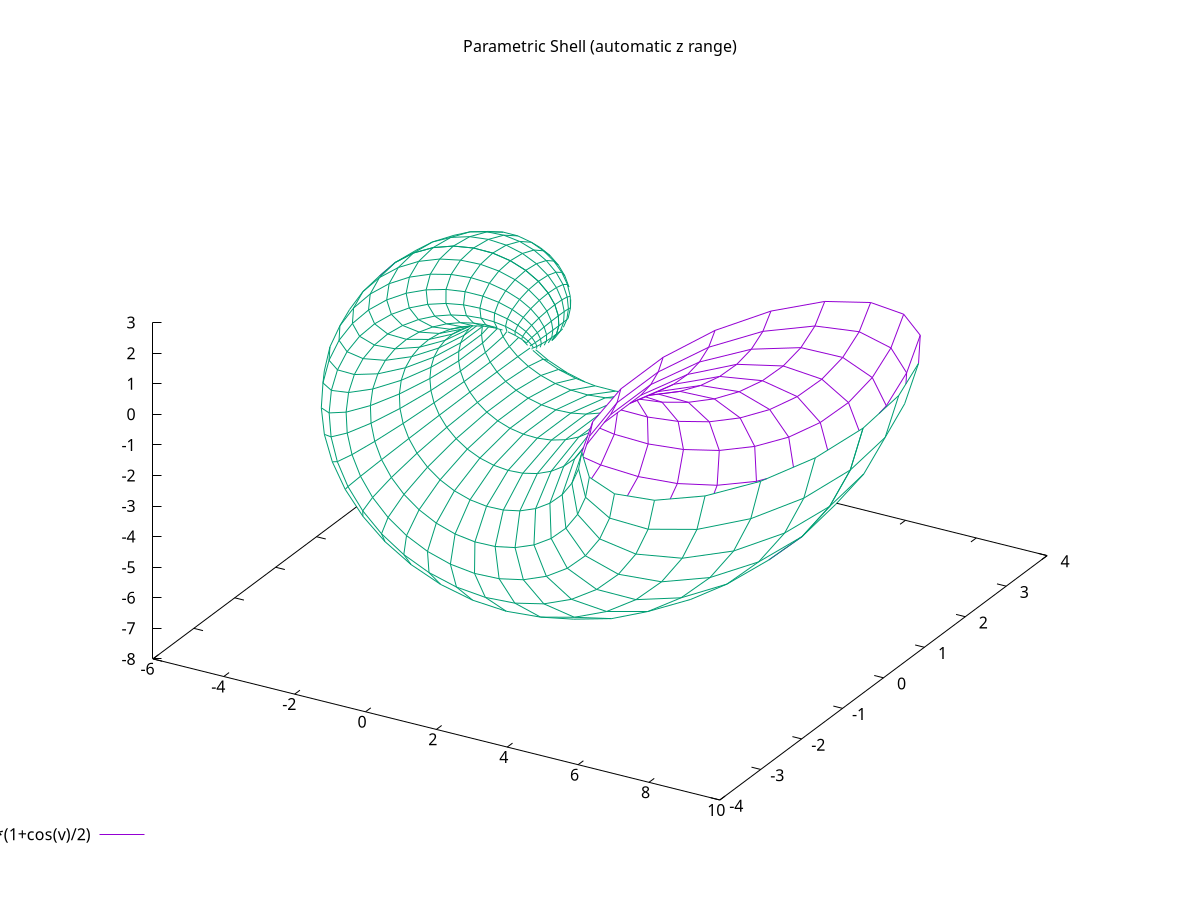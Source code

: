#!/usr/local/bin/gnuplot -persist
# set terminal pngcairo  transparent enhanced font "arial,10" fontscale 1.0 size 600, 400 
# set output 'surface2.8.png'
set dummy u, v
set key bmargin center horizontal Right noreverse enhanced autotitle nobox
set parametric
set view 50, 30, 1, 1
set isosamples 40, 20
set hidden3d back offset 1 trianglepattern 3 undefined 1 altdiagonal bentover
set style data lines
set xyplane relative 0
set title "Parametric Shell (automatic z range)" 
set urange [ 0.00000 : 6.28319 ] noreverse nowriteback
set vrange [ 0.00000 : 6.28319 ] noreverse nowriteback
set xrange [ * : * ] noreverse writeback
set x2range [ * : * ] noreverse writeback
set yrange [ * : * ] noreverse writeback
set y2range [ * : * ] noreverse writeback
set zrange [ * : * ] noreverse writeback
set cbrange [ * : * ] noreverse writeback
set rrange [ * : * ] noreverse writeback
set colorbox vertical origin screen 0.9, 0.2 size screen 0.05, 0.6 front  noinvert bdefault
NO_ANIMATION = 1
splot cos(u)*u*(1+cos(v)/2),sin(v)*u/2,sin(u)*u*(1+cos(v)/2)
